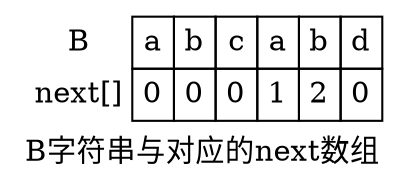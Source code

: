 graph g{
    label="B字符串与对应的next数组"
    node[shape=plaintext fillcolor=white colorscheme=accent8 ];
    a[
        label=< <TABLE CELLBORDER="1" BORDER="0" CELLSPACING="0" CELLPADDING="4">
            <tr>

<td border="0">B</td>
<td>a</td>
<td>b</td>
<td>c</td>
<td>a</td>
<td>b</td>
<td>d</td>
            </tr>
            <tr>
<td border="0">next[]</td>
<td>0</td>
<td>0</td>
<td>0</td>
<td>1</td>
<td>2</td>
<td>0</td>
            </tr>
        </TABLE> >
    ]
}
